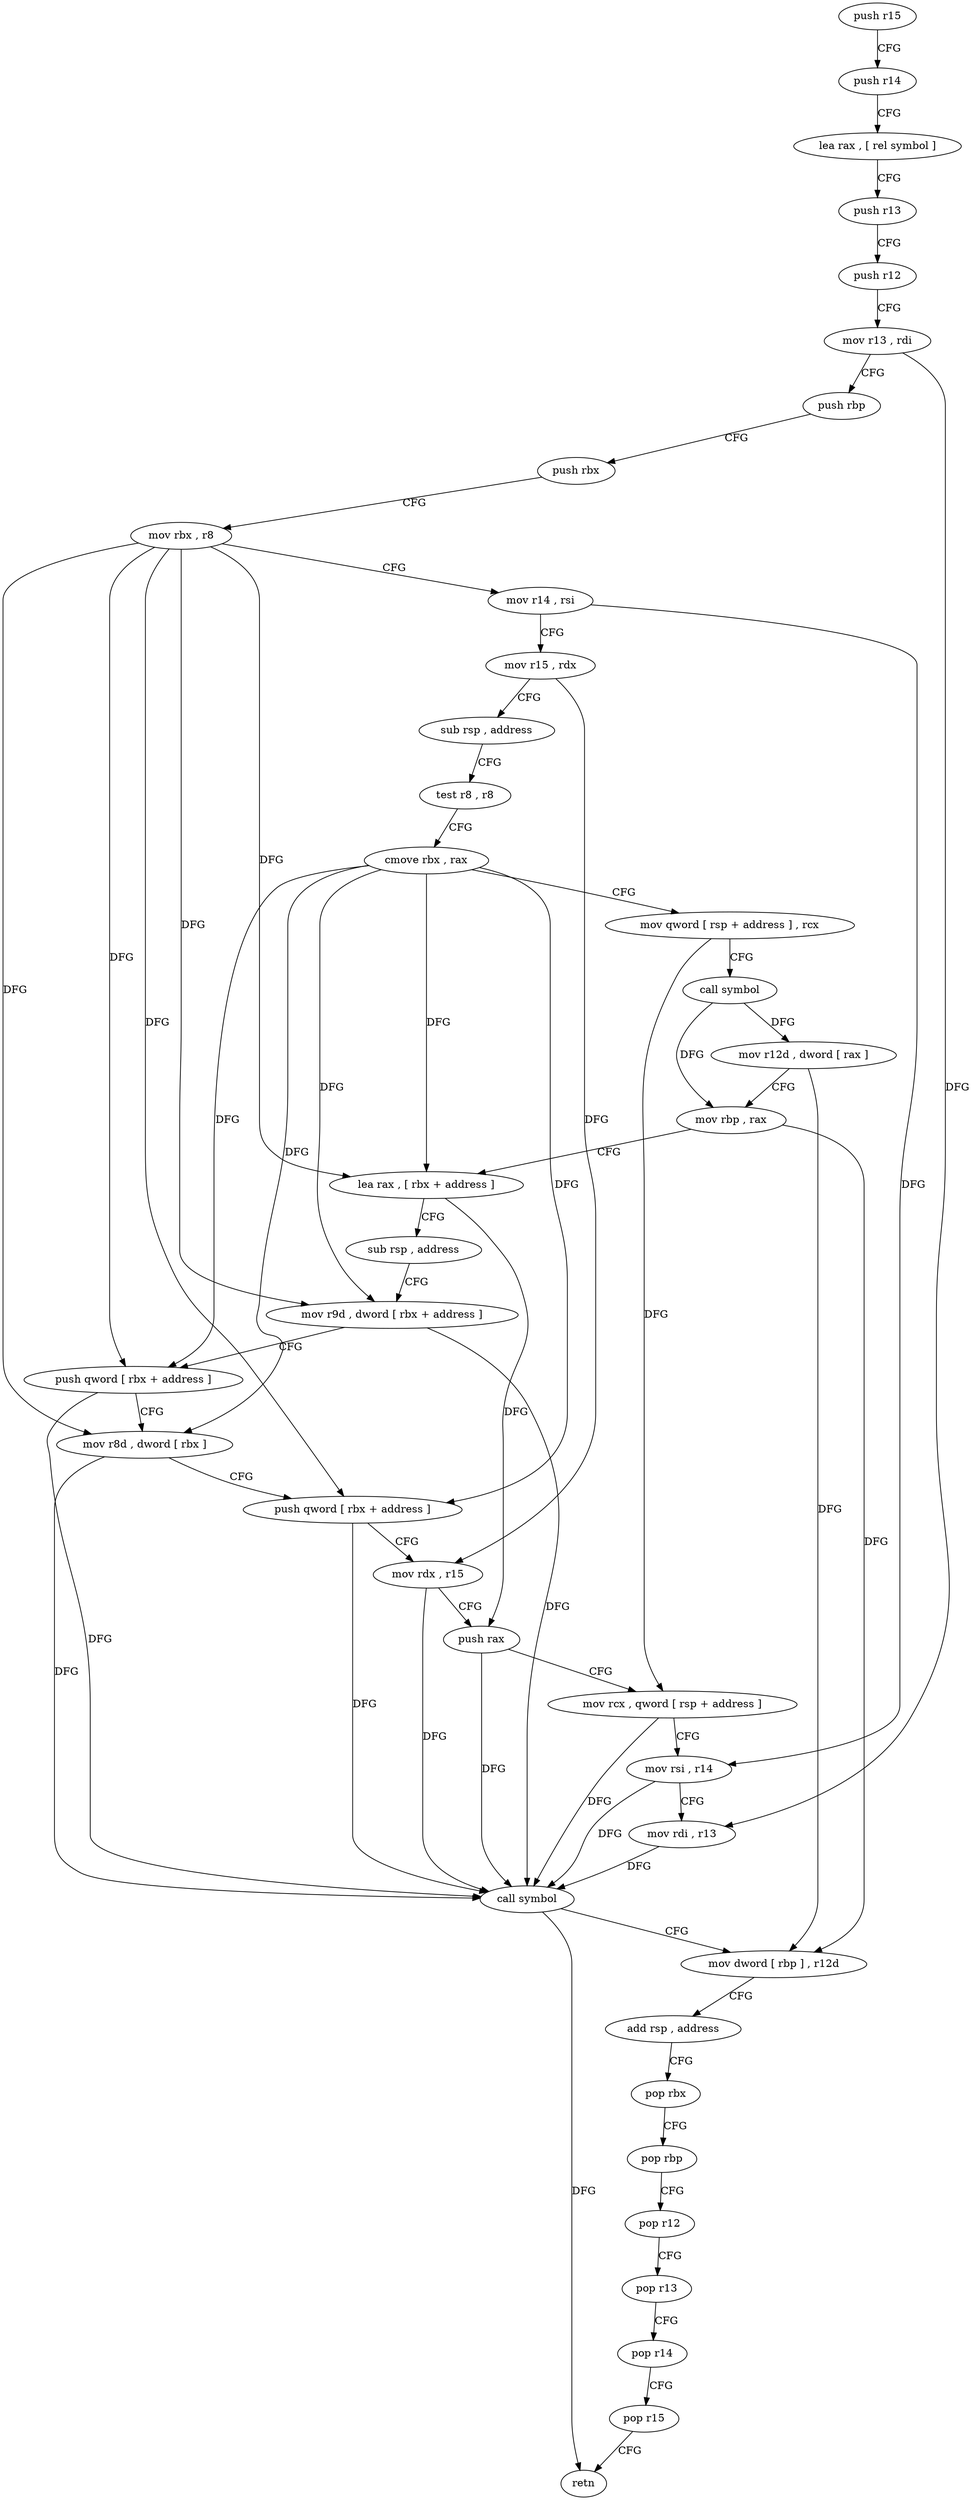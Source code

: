 digraph "func" {
"4228624" [label = "push r15" ]
"4228626" [label = "push r14" ]
"4228628" [label = "lea rax , [ rel symbol ]" ]
"4228635" [label = "push r13" ]
"4228637" [label = "push r12" ]
"4228639" [label = "mov r13 , rdi" ]
"4228642" [label = "push rbp" ]
"4228643" [label = "push rbx" ]
"4228644" [label = "mov rbx , r8" ]
"4228647" [label = "mov r14 , rsi" ]
"4228650" [label = "mov r15 , rdx" ]
"4228653" [label = "sub rsp , address" ]
"4228657" [label = "test r8 , r8" ]
"4228660" [label = "cmove rbx , rax" ]
"4228664" [label = "mov qword [ rsp + address ] , rcx" ]
"4228669" [label = "call symbol" ]
"4228674" [label = "mov r12d , dword [ rax ]" ]
"4228677" [label = "mov rbp , rax" ]
"4228680" [label = "lea rax , [ rbx + address ]" ]
"4228684" [label = "sub rsp , address" ]
"4228688" [label = "mov r9d , dword [ rbx + address ]" ]
"4228692" [label = "push qword [ rbx + address ]" ]
"4228695" [label = "mov r8d , dword [ rbx ]" ]
"4228698" [label = "push qword [ rbx + address ]" ]
"4228701" [label = "mov rdx , r15" ]
"4228704" [label = "push rax" ]
"4228705" [label = "mov rcx , qword [ rsp + address ]" ]
"4228710" [label = "mov rsi , r14" ]
"4228713" [label = "mov rdi , r13" ]
"4228716" [label = "call symbol" ]
"4228721" [label = "mov dword [ rbp ] , r12d" ]
"4228725" [label = "add rsp , address" ]
"4228729" [label = "pop rbx" ]
"4228730" [label = "pop rbp" ]
"4228731" [label = "pop r12" ]
"4228733" [label = "pop r13" ]
"4228735" [label = "pop r14" ]
"4228737" [label = "pop r15" ]
"4228739" [label = "retn" ]
"4228624" -> "4228626" [ label = "CFG" ]
"4228626" -> "4228628" [ label = "CFG" ]
"4228628" -> "4228635" [ label = "CFG" ]
"4228635" -> "4228637" [ label = "CFG" ]
"4228637" -> "4228639" [ label = "CFG" ]
"4228639" -> "4228642" [ label = "CFG" ]
"4228639" -> "4228713" [ label = "DFG" ]
"4228642" -> "4228643" [ label = "CFG" ]
"4228643" -> "4228644" [ label = "CFG" ]
"4228644" -> "4228647" [ label = "CFG" ]
"4228644" -> "4228680" [ label = "DFG" ]
"4228644" -> "4228688" [ label = "DFG" ]
"4228644" -> "4228692" [ label = "DFG" ]
"4228644" -> "4228695" [ label = "DFG" ]
"4228644" -> "4228698" [ label = "DFG" ]
"4228647" -> "4228650" [ label = "CFG" ]
"4228647" -> "4228710" [ label = "DFG" ]
"4228650" -> "4228653" [ label = "CFG" ]
"4228650" -> "4228701" [ label = "DFG" ]
"4228653" -> "4228657" [ label = "CFG" ]
"4228657" -> "4228660" [ label = "CFG" ]
"4228660" -> "4228664" [ label = "CFG" ]
"4228660" -> "4228680" [ label = "DFG" ]
"4228660" -> "4228688" [ label = "DFG" ]
"4228660" -> "4228692" [ label = "DFG" ]
"4228660" -> "4228695" [ label = "DFG" ]
"4228660" -> "4228698" [ label = "DFG" ]
"4228664" -> "4228669" [ label = "CFG" ]
"4228664" -> "4228705" [ label = "DFG" ]
"4228669" -> "4228674" [ label = "DFG" ]
"4228669" -> "4228677" [ label = "DFG" ]
"4228674" -> "4228677" [ label = "CFG" ]
"4228674" -> "4228721" [ label = "DFG" ]
"4228677" -> "4228680" [ label = "CFG" ]
"4228677" -> "4228721" [ label = "DFG" ]
"4228680" -> "4228684" [ label = "CFG" ]
"4228680" -> "4228704" [ label = "DFG" ]
"4228684" -> "4228688" [ label = "CFG" ]
"4228688" -> "4228692" [ label = "CFG" ]
"4228688" -> "4228716" [ label = "DFG" ]
"4228692" -> "4228695" [ label = "CFG" ]
"4228692" -> "4228716" [ label = "DFG" ]
"4228695" -> "4228698" [ label = "CFG" ]
"4228695" -> "4228716" [ label = "DFG" ]
"4228698" -> "4228701" [ label = "CFG" ]
"4228698" -> "4228716" [ label = "DFG" ]
"4228701" -> "4228704" [ label = "CFG" ]
"4228701" -> "4228716" [ label = "DFG" ]
"4228704" -> "4228705" [ label = "CFG" ]
"4228704" -> "4228716" [ label = "DFG" ]
"4228705" -> "4228710" [ label = "CFG" ]
"4228705" -> "4228716" [ label = "DFG" ]
"4228710" -> "4228713" [ label = "CFG" ]
"4228710" -> "4228716" [ label = "DFG" ]
"4228713" -> "4228716" [ label = "DFG" ]
"4228716" -> "4228721" [ label = "CFG" ]
"4228716" -> "4228739" [ label = "DFG" ]
"4228721" -> "4228725" [ label = "CFG" ]
"4228725" -> "4228729" [ label = "CFG" ]
"4228729" -> "4228730" [ label = "CFG" ]
"4228730" -> "4228731" [ label = "CFG" ]
"4228731" -> "4228733" [ label = "CFG" ]
"4228733" -> "4228735" [ label = "CFG" ]
"4228735" -> "4228737" [ label = "CFG" ]
"4228737" -> "4228739" [ label = "CFG" ]
}
